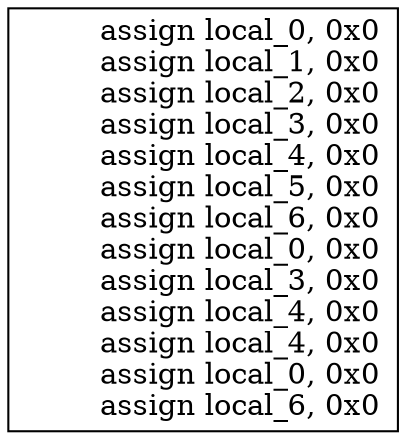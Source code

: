 digraph pgn {
rankdir=TD;
node [shape = rectangle];
B0 [label = "	assign local_0, 0x0
	assign local_1, 0x0
	assign local_2, 0x0
	assign local_3, 0x0
	assign local_4, 0x0
	assign local_5, 0x0
	assign local_6, 0x0
	assign local_0, 0x0
	assign local_3, 0x0
	assign local_4, 0x0
	assign local_4, 0x0
	assign local_0, 0x0
	assign local_6, 0x0
"]
}
